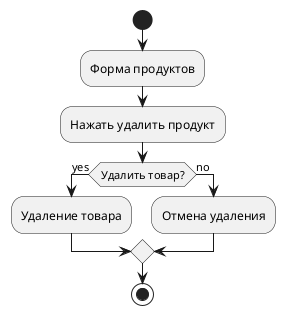 @startuml
start
:Форма продуктов;
:Нажать удалить продукт;

if (Удалить товар?) then (yes)
    :Удаление товара;
else (no)
   :Отмена удаления;
endif

stop
@enduml
